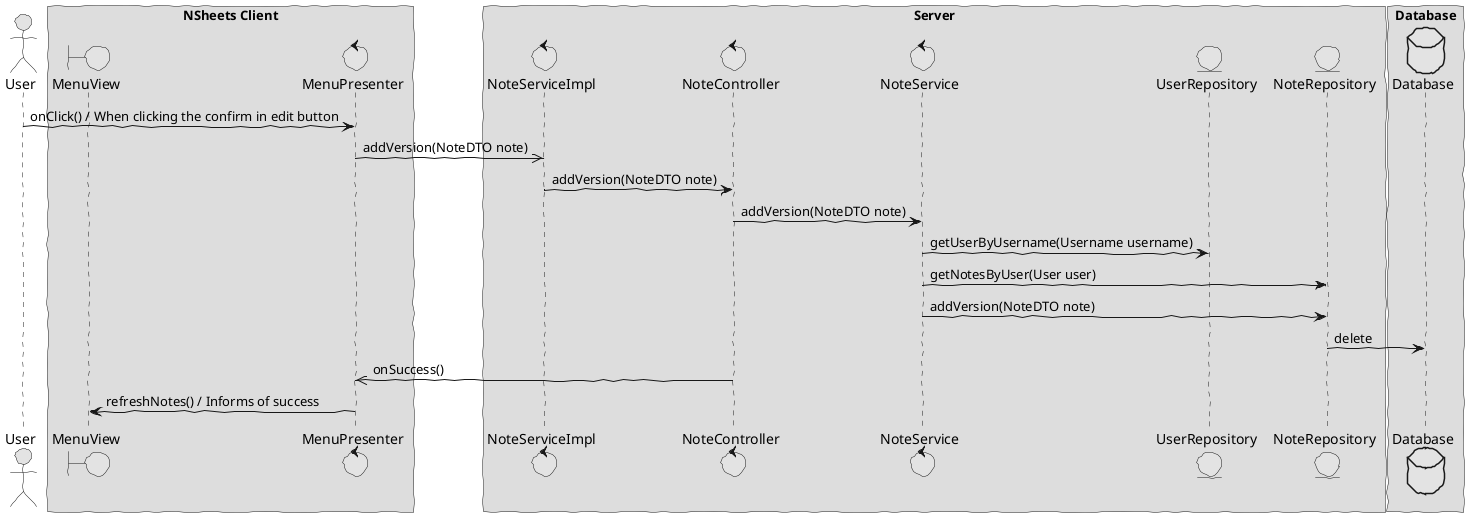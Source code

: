 @startuml  design3.png
skinparam handwritten true
skinparam monochrome true
skinparam packageStyle rect
skinparam defaultFontName FG Virgil
skinparam shadowing false

actor User
boundary MenuView
control MenuPresenter
control NoteService
control NoteController
control NoteServiceImpl
entity NoteRepository
entity UserRepository
database Database 

box "NSheets Client"
participant MenuView
participant MenuPresenter 
end box

box "Server"
participant NoteServiceImpl
participant NoteController
participant NoteService
participant UserRepository
participant NoteRepository
end box

box "Database"
participant Database
end box

User -> MenuPresenter : onClick() / When clicking the confirm in edit button
MenuPresenter ->> NoteServiceImpl: addVersion(NoteDTO note)
NoteServiceImpl -> NoteController : addVersion(NoteDTO note)
NoteController -> NoteService: addVersion(NoteDTO note)
NoteService -> UserRepository: getUserByUsername(Username username)
NoteService -> NoteRepository: getNotesByUser(User user)
NoteService -> NoteRepository: addVersion(NoteDTO note)
NoteRepository -> Database : delete
NoteController ->> MenuPresenter : onSuccess() 
MenuPresenter -> MenuView : refreshNotes() / Informs of success

@enduml